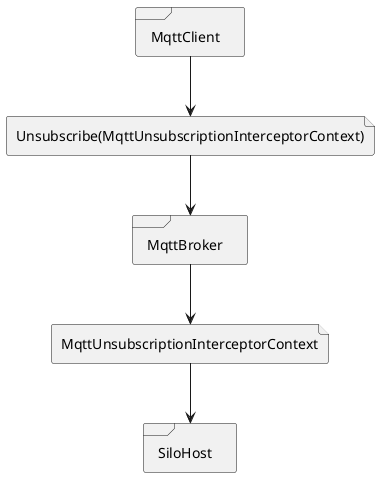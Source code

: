 @startuml

skinparam componentStyle uml2

file "Unsubscribe(MqttUnsubscriptionInterceptorContext)" as UnsubscribePackage
file "MqttUnsubscriptionInterceptorContext" as UnsubscribePackage2

frame SiloHost {
}

frame "MqttClient" as MqttClient {
}

frame "MqttBroker" as MqttBroker {
}

MqttClient --> UnsubscribePackage
UnsubscribePackage --> MqttBroker
MqttBroker --> UnsubscribePackage2
UnsubscribePackage2 --> SiloHost

@enduml